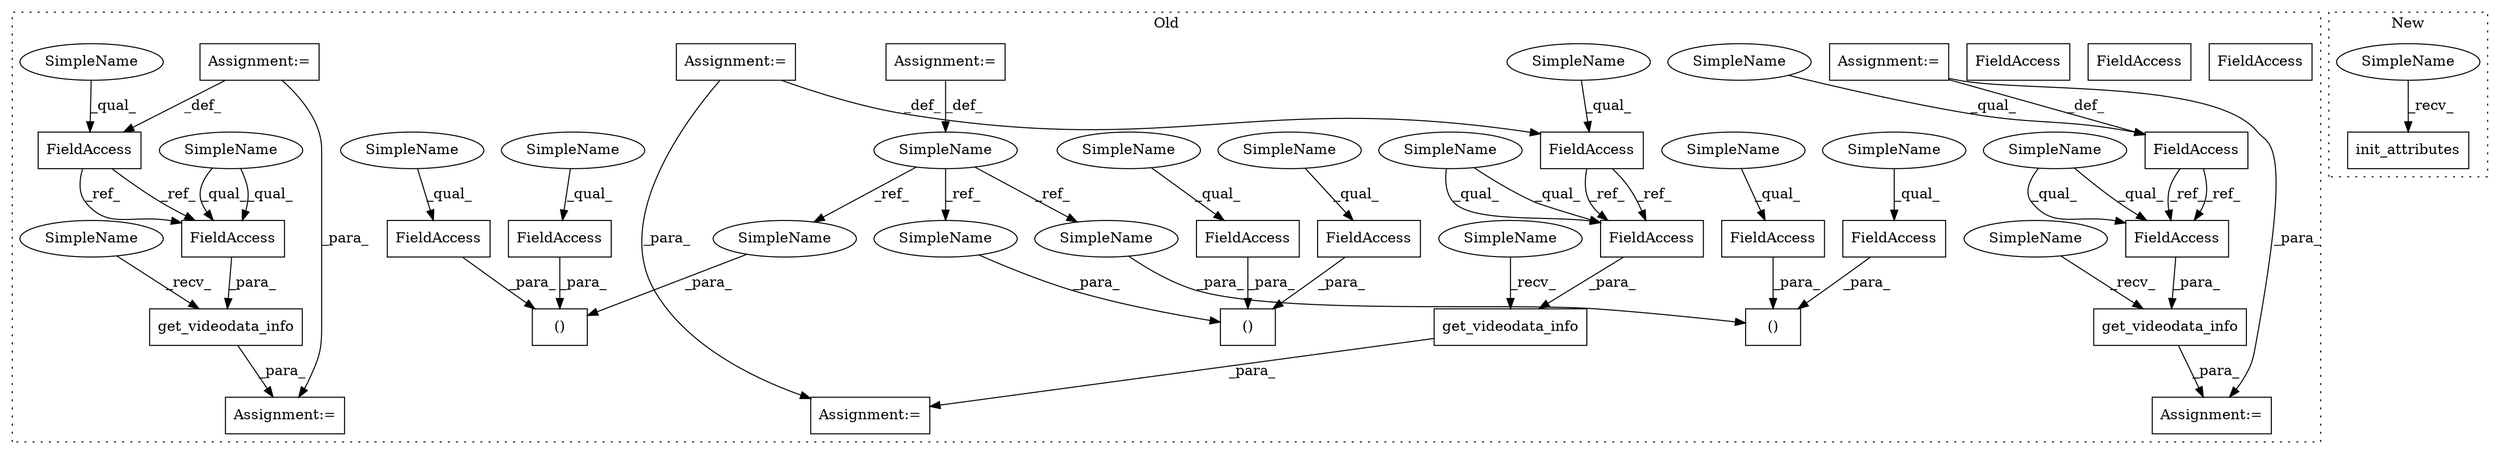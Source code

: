 digraph G {
subgraph cluster0 {
1 [label="get_videodata_info" a="32" s="2330,2361" l="19,1" shape="box"];
3 [label="FieldAccess" a="22" s="1997" l="12" shape="box"];
4 [label="FieldAccess" a="22" s="2028" l="19" shape="box"];
5 [label="()" a="106" s="2028" l="65" shape="box"];
6 [label="FieldAccess" a="22" s="2349" l="12" shape="box"];
7 [label="FieldAccess" a="22" s="2254" l="21" shape="box"];
8 [label="()" a="106" s="2254" l="69" shape="box"];
9 [label="FieldAccess" a="22" s="2141" l="19" shape="box"];
10 [label="FieldAccess" a="22" s="2074" l="19" shape="box"];
11 [label="FieldAccess" a="22" s="1953" l="10" shape="box"];
12 [label="()" a="106" s="2141" l="65" shape="box"];
13 [label="FieldAccess" a="22" s="1975" l="10" shape="box"];
14 [label="FieldAccess" a="22" s="2232" l="10" shape="box"];
15 [label="FieldAccess" a="22" s="2302" l="21" shape="box"];
16 [label="FieldAccess" a="22" s="2187" l="19" shape="box"];
17 [label="FieldAccess" a="22" s="2119" l="10" shape="box"];
18 [label="SimpleName" a="42" s="730" l="1" shape="ellipse"];
19 [label="get_videodata_info" a="32" s="2100,2129" l="19,1" shape="box"];
20 [label="Assignment:=" a="7" s="2093" l="2" shape="box"];
21 [label="get_videodata_info" a="32" s="2213,2242" l="19,1" shape="box"];
22 [label="Assignment:=" a="7" s="2009" l="1" shape="box"];
23 [label="Assignment:=" a="7" s="1963" l="1" shape="box"];
24 [label="Assignment:=" a="7" s="730" l="1" shape="box"];
25 [label="Assignment:=" a="7" s="1985" l="1" shape="box"];
26 [label="Assignment:=" a="7" s="2206" l="2" shape="box"];
27 [label="Assignment:=" a="7" s="2323" l="2" shape="box"];
28 [label="SimpleName" a="42" s="2187" l="4" shape="ellipse"];
29 [label="SimpleName" a="42" s="2208" l="4" shape="ellipse"];
30 [label="SimpleName" a="42" s="1997" l="4" shape="ellipse"];
31 [label="SimpleName" a="42" s="1953" l="4" shape="ellipse"];
32 [label="SimpleName" a="42" s="2254" l="4" shape="ellipse"];
33 [label="SimpleName" a="42" s="2074" l="4" shape="ellipse"];
34 [label="SimpleName" a="42" s="2302" l="4" shape="ellipse"];
35 [label="SimpleName" a="42" s="2349" l="4" shape="ellipse"];
36 [label="SimpleName" a="42" s="2325" l="4" shape="ellipse"];
37 [label="SimpleName" a="42" s="2028" l="4" shape="ellipse"];
38 [label="SimpleName" a="42" s="2095" l="4" shape="ellipse"];
39 [label="SimpleName" a="42" s="2141" l="4" shape="ellipse"];
40 [label="SimpleName" a="42" s="1975" l="4" shape="ellipse"];
41 [label="SimpleName" a="42" s="2232" l="4" shape="ellipse"];
42 [label="SimpleName" a="42" s="2119" l="4" shape="ellipse"];
43 [label="FieldAccess" a="22" s="2232" l="10" shape="box"];
44 [label="FieldAccess" a="22" s="2349" l="12" shape="box"];
45 [label="SimpleName" a="42" s="2173" l="1" shape="ellipse"];
46 [label="SimpleName" a="42" s="2288" l="1" shape="ellipse"];
47 [label="SimpleName" a="42" s="2060" l="1" shape="ellipse"];
49 [label="FieldAccess" a="22" s="2119" l="10" shape="box"];
label = "Old";
style="dotted";
}
subgraph cluster1 {
2 [label="init_attributes" a="32" s="1864,1899" l="16,1" shape="box"];
48 [label="SimpleName" a="42" s="1859" l="4" shape="ellipse"];
label = "New";
style="dotted";
}
1 -> 27 [label="_para_"];
3 -> 44 [label="_ref_"];
3 -> 44 [label="_ref_"];
4 -> 5 [label="_para_"];
7 -> 8 [label="_para_"];
9 -> 12 [label="_para_"];
10 -> 5 [label="_para_"];
11 -> 49 [label="_ref_"];
11 -> 49 [label="_ref_"];
13 -> 43 [label="_ref_"];
13 -> 43 [label="_ref_"];
15 -> 8 [label="_para_"];
16 -> 12 [label="_para_"];
18 -> 45 [label="_ref_"];
18 -> 47 [label="_ref_"];
18 -> 46 [label="_ref_"];
19 -> 20 [label="_para_"];
21 -> 26 [label="_para_"];
22 -> 27 [label="_para_"];
22 -> 3 [label="_def_"];
23 -> 20 [label="_para_"];
23 -> 11 [label="_def_"];
24 -> 18 [label="_def_"];
25 -> 26 [label="_para_"];
25 -> 13 [label="_def_"];
28 -> 16 [label="_qual_"];
29 -> 21 [label="_recv_"];
30 -> 3 [label="_qual_"];
31 -> 11 [label="_qual_"];
32 -> 7 [label="_qual_"];
33 -> 10 [label="_qual_"];
34 -> 15 [label="_qual_"];
35 -> 44 [label="_qual_"];
35 -> 44 [label="_qual_"];
36 -> 1 [label="_recv_"];
37 -> 4 [label="_qual_"];
38 -> 19 [label="_recv_"];
39 -> 9 [label="_qual_"];
40 -> 13 [label="_qual_"];
41 -> 43 [label="_qual_"];
41 -> 43 [label="_qual_"];
42 -> 49 [label="_qual_"];
42 -> 49 [label="_qual_"];
43 -> 21 [label="_para_"];
44 -> 1 [label="_para_"];
45 -> 12 [label="_para_"];
46 -> 8 [label="_para_"];
47 -> 5 [label="_para_"];
48 -> 2 [label="_recv_"];
49 -> 19 [label="_para_"];
}